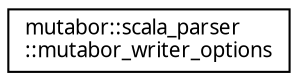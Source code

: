 digraph "Grafische Darstellung der Klassenhierarchie"
{
  edge [fontname="Sans",fontsize="10",labelfontname="Sans",labelfontsize="10"];
  node [fontname="Sans",fontsize="10",shape=record];
  rankdir="LR";
  Node0 [label="mutabor::scala_parser\l::mutabor_writer_options",height=0.2,width=0.4,color="black", fillcolor="white", style="filled",URL="$d8/d79/structmutabor_1_1scala__parser_1_1mutabor__writer__options.html"];
}
